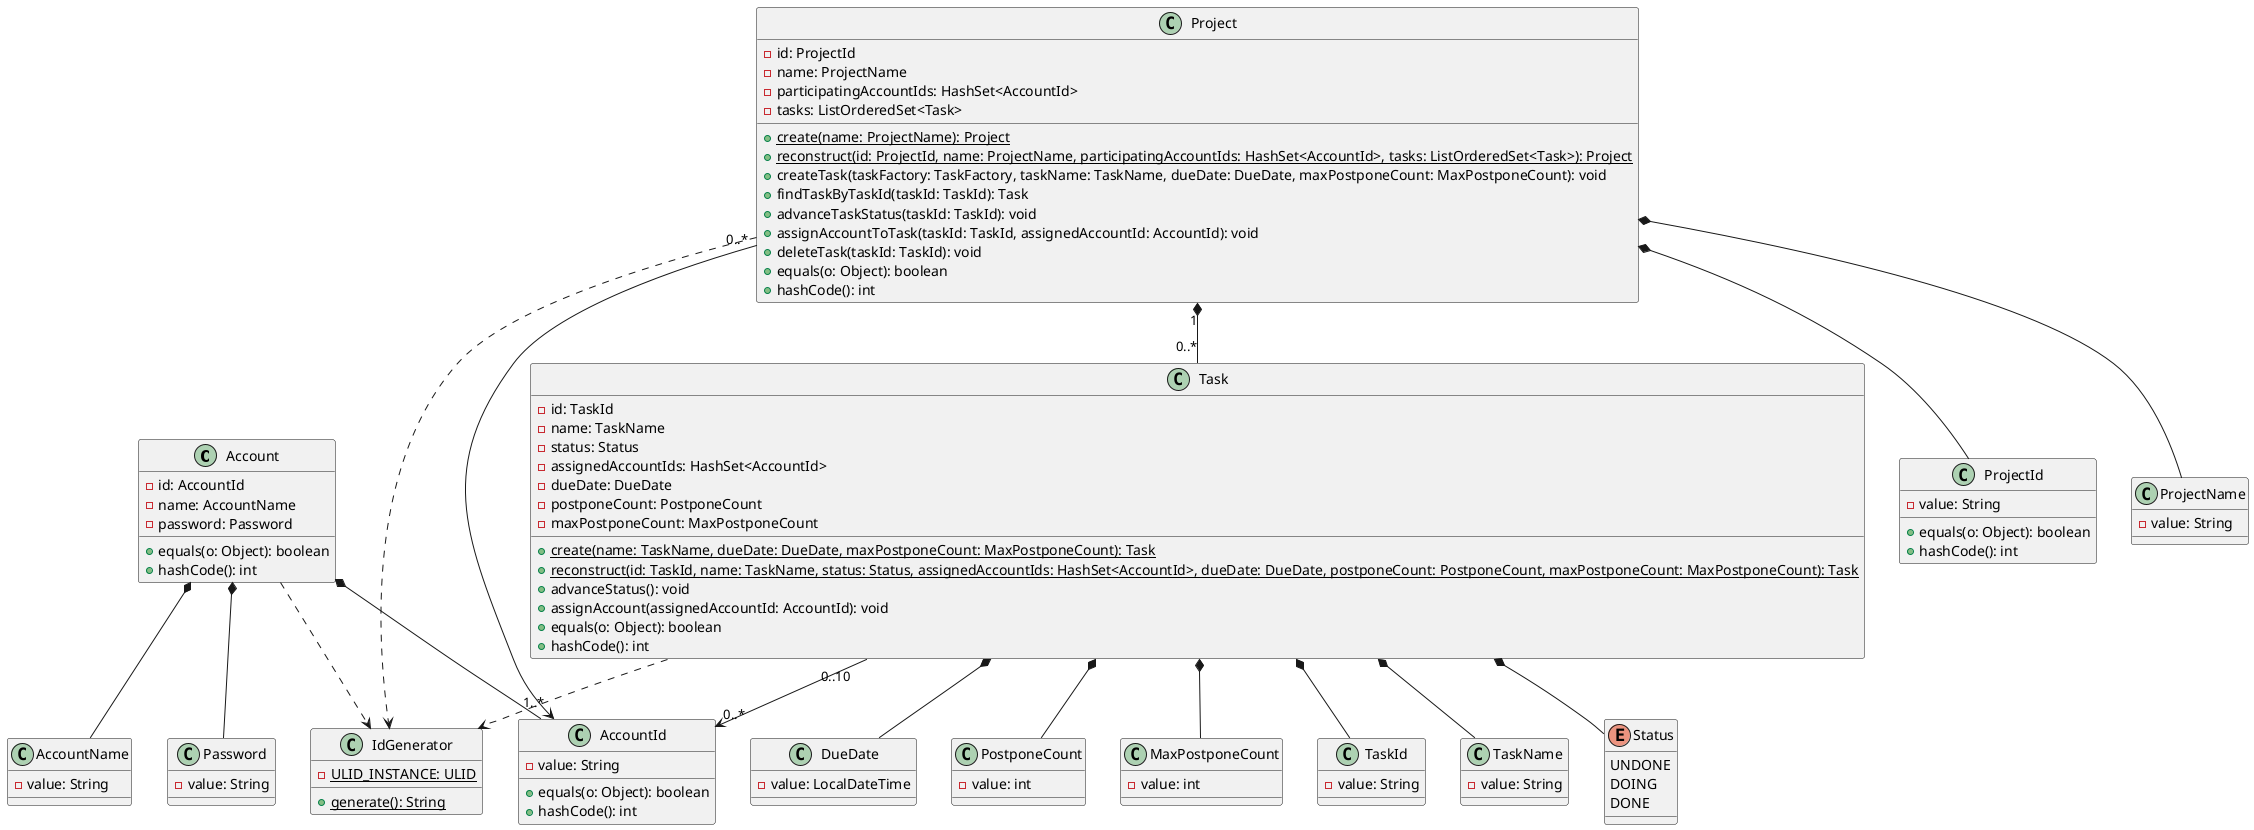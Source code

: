@startuml
class Account {
  - id: AccountId
  - name: AccountName
  - password: Password
  + equals(o: Object): boolean
  + hashCode(): int
}

class AccountId {
  - value: String
  + equals(o: Object): boolean
  + hashCode(): int
}

class AccountName {
  - value: String
}

class Password {
  - value: String
}

Account *-- AccountId
Account *-- AccountName
Account *-- Password
Account ..> IdGenerator

class Project {
  - id: ProjectId
  - name: ProjectName
  - participatingAccountIds: HashSet<AccountId>
  - tasks: ListOrderedSet<Task>
  {static} + create(name: ProjectName): Project
  {static} + reconstruct(id: ProjectId, name: ProjectName, participatingAccountIds: HashSet<AccountId>, tasks: ListOrderedSet<Task>): Project
  + createTask(taskFactory: TaskFactory, taskName: TaskName, dueDate: DueDate, maxPostponeCount: MaxPostponeCount): void
  + findTaskByTaskId(taskId: TaskId): Task
  + advanceTaskStatus(taskId: TaskId): void
  + assignAccountToTask(taskId: TaskId, assignedAccountId: AccountId): void
  + deleteTask(taskId: TaskId): void
  + equals(o: Object): boolean
  + hashCode(): int
}

class ProjectId {
  - value: String
  + equals(o: Object): boolean
  + hashCode(): int
}

class ProjectName {
  - value: String
}

Project *-- ProjectId
Project *-- ProjectName
Project "0..*" --> "1..*" AccountId
Project "1" *-- "0..*" Task
Project ..> IdGenerator

class Task {
  - id: TaskId
  - name: TaskName
  - status: Status
  - assignedAccountIds: HashSet<AccountId>
  - dueDate: DueDate
  - postponeCount: PostponeCount
  - maxPostponeCount: MaxPostponeCount
  {static} + create(name: TaskName, dueDate: DueDate, maxPostponeCount: MaxPostponeCount): Task
  {static} + reconstruct(id: TaskId, name: TaskName, status: Status, assignedAccountIds: HashSet<AccountId>, dueDate: DueDate, postponeCount: PostponeCount, maxPostponeCount: MaxPostponeCount): Task
  + advanceStatus(): void
  + assignAccount(assignedAccountId: AccountId): void
  + equals(o: Object): boolean
  + hashCode(): int
}

class TaskId {
  - value: String
}

class TaskName {
  - value: String
}

enum Status {
  UNDONE
  DOING
  DONE
}

class DueDate {
  - value: LocalDateTime
}

class PostponeCount {
  - value: int
}

class MaxPostponeCount {
  - value: int
}

Task *-- TaskId
Task *-- TaskName
Task *-- Status
Task "0..10" --> "0..*" AccountId
Task *-- DueDate
Task *-- PostponeCount
Task *-- MaxPostponeCount
Task ..> IdGenerator

class IdGenerator {
  {static} - ULID_INSTANCE: ULID
  {static} + generate(): String
}
@enduml
